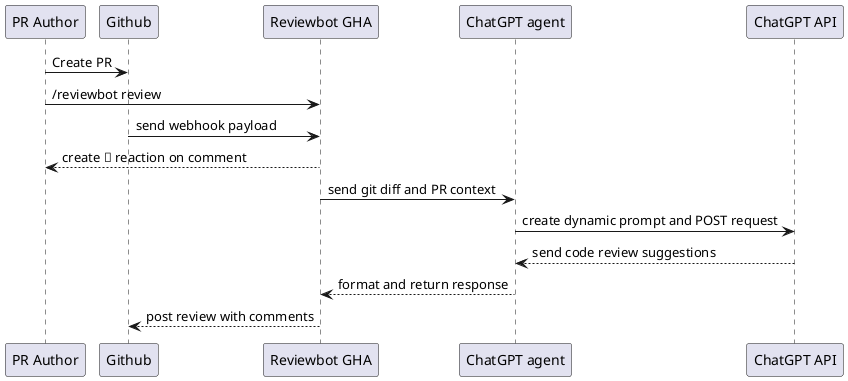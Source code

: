 @startuml poc

participant "PR Author" as author
participant Github as github
participant "Reviewbot GHA" as reviewbot
participant "ChatGPT agent" as agent
participant "ChatGPT API" as chatgpt

author -> github : Create PR
author -> reviewbot : /reviewbot review
github -> reviewbot : send webhook payload
reviewbot --> author : create 👀 reaction on comment
reviewbot -> agent : send git diff and PR context
agent -> chatgpt : create dynamic prompt and POST request
chatgpt --> agent : send code review suggestions
agent --> reviewbot : format and return response
reviewbot --> github : post review with comments

@enduml